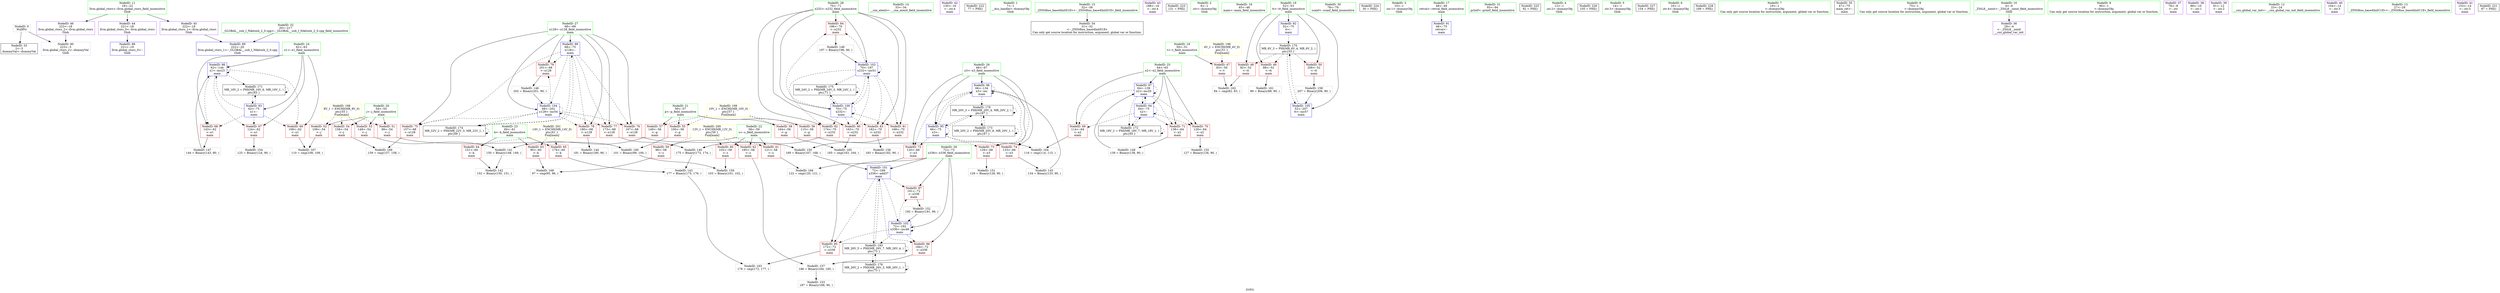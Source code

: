 digraph "SVFG" {
	label="SVFG";

	Node0x55a63dba5360 [shape=record,color=grey,label="{NodeID: 0\nNullPtr}"];
	Node0x55a63dba5360 -> Node0x55a63dbbff70[style=solid];
	Node0x55a63dba5360 -> Node0x55a63dbc3e70[style=solid];
	Node0x55a63dbc0ca0 [shape=record,color=blue,label="{NodeID: 97\n64\<--139\nx2\<--inc20\nmain\n}"];
	Node0x55a63dbc0ca0 -> Node0x55a63dbc2d00[style=dashed];
	Node0x55a63dbc0ca0 -> Node0x55a63dbc2dd0[style=dashed];
	Node0x55a63dbc0ca0 -> Node0x55a63dbc2ea0[style=dashed];
	Node0x55a63dbc0ca0 -> Node0x55a63dbc41e0[style=dashed];
	Node0x55a63dbc0ca0 -> Node0x55a63dbc0ca0[style=dashed];
	Node0x55a63dbc0ca0 -> Node0x55a63dbd0500[style=dashed];
	Node0x55a63dba6d60 [shape=record,color=green,label="{NodeID: 14\n33\<--34\n__cxa_atexit\<--__cxa_atexit_field_insensitive\n}"];
	Node0x55a63dbbfbe0 [shape=record,color=green,label="{NodeID: 28\n70\<--71\nx232\<--x232_field_insensitive\nmain\n}"];
	Node0x55a63dbbfbe0 -> Node0x55a63dbc35f0[style=solid];
	Node0x55a63dbbfbe0 -> Node0x55a63dbc36c0[style=solid];
	Node0x55a63dbbfbe0 -> Node0x55a63dbc3790[style=solid];
	Node0x55a63dbbfbe0 -> Node0x55a63dbc3860[style=solid];
	Node0x55a63dbbfbe0 -> Node0x55a63dbc3930[style=solid];
	Node0x55a63dbbfbe0 -> Node0x55a63dbc0f10[style=solid];
	Node0x55a63dbbfbe0 -> Node0x55a63dbc1180[style=solid];
	Node0x55a63dbc06c0 [shape=record,color=purple,label="{NodeID: 42\n130\<--16\n\<--.str.4\nmain\n}"];
	Node0x55a63dbe5170 [shape=record,color=black,label="{NodeID: 222\n77 = PHI()\n}"];
	Node0x55a63dbc2270 [shape=record,color=red,label="{NodeID: 56\n115\<--56\n\<--p\nmain\n}"];
	Node0x55a63dbc2270 -> Node0x55a63dbc9930[style=solid];
	Node0x55a63dbc88b0 [shape=record,color=grey,label="{NodeID: 153\n187 = Binary(186, 90, )\n}"];
	Node0x55a63dbc2dd0 [shape=record,color=red,label="{NodeID: 70\n126\<--64\n\<--x2\nmain\n}"];
	Node0x55a63dbc2dd0 -> Node0x55a63dbc8bb0[style=solid];
	Node0x55a63dbc9db0 [shape=record,color=grey,label="{NodeID: 167\n110 = cmp(108, 109, )\n}"];
	Node0x55a63dbc3930 [shape=record,color=red,label="{NodeID: 84\n196\<--70\n\<--x232\nmain\n}"];
	Node0x55a63dbc3930 -> Node0x55a63dbc8130[style=solid];
	Node0x55a63dba4470 [shape=record,color=green,label="{NodeID: 1\n7\<--1\n__dso_handle\<--dummyObj\nGlob }"];
	Node0x55a63dbc0d70 [shape=record,color=blue,label="{NodeID: 98\n62\<--144\nx1\<--inc23\nmain\n}"];
	Node0x55a63dbc0d70 -> Node0x55a63dbc2a90[style=dashed];
	Node0x55a63dbc0d70 -> Node0x55a63dbc2b60[style=dashed];
	Node0x55a63dbc0d70 -> Node0x55a63dbc2c30[style=dashed];
	Node0x55a63dbc0d70 -> Node0x55a63dbc0d70[style=dashed];
	Node0x55a63dbc0d70 -> Node0x55a63dbd0000[style=dashed];
	Node0x55a63dba6e30 [shape=record,color=green,label="{NodeID: 15\n32\<--38\n_ZNSt8ios_base4InitD1Ev\<--_ZNSt8ios_base4InitD1Ev_field_insensitive\n}"];
	Node0x55a63dba6e30 -> Node0x55a63dbc0040[style=solid];
	Node0x55a63dbbfc70 [shape=record,color=green,label="{NodeID: 29\n72\<--73\nx336\<--x336_field_insensitive\nmain\n}"];
	Node0x55a63dbbfc70 -> Node0x55a63dbc3a00[style=solid];
	Node0x55a63dbbfc70 -> Node0x55a63dbc3ad0[style=solid];
	Node0x55a63dbbfc70 -> Node0x55a63dbc3ba0[style=solid];
	Node0x55a63dbbfc70 -> Node0x55a63dbc0fe0[style=solid];
	Node0x55a63dbbfc70 -> Node0x55a63dbc10b0[style=solid];
	Node0x55a63dbc0790 [shape=record,color=purple,label="{NodeID: 43\n188\<--16\n\<--.str.4\nmain\n}"];
	Node0x55a63dbe5270 [shape=record,color=black,label="{NodeID: 223\n131 = PHI()\n}"];
	Node0x55a63dbc1470 [shape=record,color=grey,label="{NodeID: 140\n175 = Binary(173, 174, )\n}"];
	Node0x55a63dbc1470 -> Node0x55a63dbc18f0[style=solid];
	Node0x55a63dbc2340 [shape=record,color=red,label="{NodeID: 57\n149\<--56\n\<--p\nmain\n}"];
	Node0x55a63dbc2340 -> Node0x55a63dbc15f0[style=solid];
	Node0x55a63dbc8a30 [shape=record,color=grey,label="{NodeID: 154\n125 = Binary(124, 90, )\n}"];
	Node0x55a63dbc2ea0 [shape=record,color=red,label="{NodeID: 71\n138\<--64\n\<--x2\nmain\n}"];
	Node0x55a63dbc2ea0 -> Node0x55a63dbc82b0[style=solid];
	Node0x55a63dbc9f30 [shape=record,color=grey,label="{NodeID: 168\n97 = cmp(95, 96, )\n}"];
	Node0x55a63dbc3a00 [shape=record,color=red,label="{NodeID: 85\n172\<--72\n\<--x336\nmain\n}"];
	Node0x55a63dbc3a00 -> Node0x55a63dbc97b0[style=solid];
	Node0x55a63dba56f0 [shape=record,color=green,label="{NodeID: 2\n8\<--1\n.str\<--dummyObj\nGlob }"];
	Node0x55a63dbc0e40 [shape=record,color=blue,label="{NodeID: 99\n68\<--75\nx128\<--\nmain\n}"];
	Node0x55a63dbc0e40 -> Node0x55a63dbc31e0[style=dashed];
	Node0x55a63dbc0e40 -> Node0x55a63dbc32b0[style=dashed];
	Node0x55a63dbc0e40 -> Node0x55a63dbc3380[style=dashed];
	Node0x55a63dbc0e40 -> Node0x55a63dbc3450[style=dashed];
	Node0x55a63dbc0e40 -> Node0x55a63dbc3520[style=dashed];
	Node0x55a63dbc0e40 -> Node0x55a63dbc1250[style=dashed];
	Node0x55a63dbc0e40 -> Node0x55a63dbd0f00[style=dashed];
	Node0x55a63dba6f00 [shape=record,color=green,label="{NodeID: 16\n45\<--46\nmain\<--main_field_insensitive\n}"];
	Node0x55a63dbd9320 [shape=record,color=yellow,style=double,label="{NodeID: 196\n4V_1 = ENCHI(MR_4V_0)\npts\{51 \}\nFun[main]}"];
	Node0x55a63dbd9320 -> Node0x55a63dbc0b00[style=dashed];
	Node0x55a63dbbfd00 [shape=record,color=green,label="{NodeID: 30\n78\<--79\nscanf\<--scanf_field_insensitive\n}"];
	Node0x55a63dbc0860 [shape=record,color=purple,label="{NodeID: 44\n221\<--18\nllvm.global_ctors_0\<--llvm.global_ctors\nGlob }"];
	Node0x55a63dbc0860 -> Node0x55a63dbc3c70[style=solid];
	Node0x55a63dbe5370 [shape=record,color=black,label="{NodeID: 224\n30 = PHI()\n}"];
	Node0x55a63dbc15f0 [shape=record,color=grey,label="{NodeID: 141\n150 = Binary(148, 149, )\n}"];
	Node0x55a63dbc15f0 -> Node0x55a63dbc1770[style=solid];
	Node0x55a63dbc2410 [shape=record,color=red,label="{NodeID: 58\n164\<--56\n\<--p\nmain\n}"];
	Node0x55a63dbc2410 -> Node0x55a63dbc9ab0[style=solid];
	Node0x55a63dbc8bb0 [shape=record,color=grey,label="{NodeID: 155\n127 = Binary(126, 90, )\n}"];
	Node0x55a63dbc2f70 [shape=record,color=red,label="{NodeID: 72\n120\<--66\n\<--x3\nmain\n}"];
	Node0x55a63dbc2f70 -> Node0x55a63dbc9c30[style=solid];
	Node0x55a63dbca0b0 [shape=record,color=grey,label="{NodeID: 169\n159 = cmp(157, 158, )\n}"];
	Node0x55a63dbc3ad0 [shape=record,color=red,label="{NodeID: 86\n184\<--72\n\<--x336\nmain\n}"];
	Node0x55a63dbc3ad0 -> Node0x55a63dbc8eb0[style=solid];
	Node0x55a63dba5600 [shape=record,color=green,label="{NodeID: 3\n10\<--1\n.str.1\<--dummyObj\nGlob }"];
	Node0x55a63dbc0f10 [shape=record,color=blue,label="{NodeID: 100\n70\<--75\nx232\<--\nmain\n}"];
	Node0x55a63dbc0f10 -> Node0x55a63dbc35f0[style=dashed];
	Node0x55a63dbc0f10 -> Node0x55a63dbc36c0[style=dashed];
	Node0x55a63dbc0f10 -> Node0x55a63dbc3790[style=dashed];
	Node0x55a63dbc0f10 -> Node0x55a63dbc3860[style=dashed];
	Node0x55a63dbc0f10 -> Node0x55a63dbc3930[style=dashed];
	Node0x55a63dbc0f10 -> Node0x55a63dbc0f10[style=dashed];
	Node0x55a63dbc0f10 -> Node0x55a63dbc1180[style=dashed];
	Node0x55a63dbc0f10 -> Node0x55a63dbd1400[style=dashed];
	Node0x55a63dba6050 [shape=record,color=green,label="{NodeID: 17\n48\<--49\nretval\<--retval_field_insensitive\nmain\n}"];
	Node0x55a63dba6050 -> Node0x55a63dbc3f70[style=solid];
	Node0x55a63dbbfdd0 [shape=record,color=green,label="{NodeID: 31\n93\<--94\nprintf\<--printf_field_insensitive\n}"];
	Node0x55a63dbc0930 [shape=record,color=purple,label="{NodeID: 45\n222\<--18\nllvm.global_ctors_1\<--llvm.global_ctors\nGlob }"];
	Node0x55a63dbc0930 -> Node0x55a63dbc3d70[style=solid];
	Node0x55a63dbe5470 [shape=record,color=black,label="{NodeID: 225\n92 = PHI()\n}"];
	Node0x55a63dbc1770 [shape=record,color=grey,label="{NodeID: 142\n152 = Binary(150, 151, )\n}"];
	Node0x55a63dbc24e0 [shape=record,color=red,label="{NodeID: 59\n96\<--58\n\<--s\nmain\n}"];
	Node0x55a63dbc24e0 -> Node0x55a63dbc9f30[style=solid];
	Node0x55a63dbc8d30 [shape=record,color=grey,label="{NodeID: 156\n183 = Binary(182, 90, )\n}"];
	Node0x55a63dbc3040 [shape=record,color=red,label="{NodeID: 73\n128\<--66\n\<--x3\nmain\n}"];
	Node0x55a63dbc3040 -> Node0x55a63dbc85b0[style=solid];
	Node0x55a63dbcfb00 [shape=record,color=black,label="{NodeID: 170\nMR_6V_3 = PHI(MR_6V_4, MR_6V_2, )\npts\{53 \}\n}"];
	Node0x55a63dbcfb00 -> Node0x55a63dbc1bf0[style=dashed];
	Node0x55a63dbcfb00 -> Node0x55a63dbc1cc0[style=dashed];
	Node0x55a63dbcfb00 -> Node0x55a63dbc1d90[style=dashed];
	Node0x55a63dbcfb00 -> Node0x55a63dbc1320[style=dashed];
	Node0x55a63dbc3ba0 [shape=record,color=red,label="{NodeID: 87\n191\<--72\n\<--x336\nmain\n}"];
	Node0x55a63dbc3ba0 -> Node0x55a63dbc8730[style=solid];
	Node0x55a63dba5f20 [shape=record,color=green,label="{NodeID: 4\n12\<--1\n.str.2\<--dummyObj\nGlob }"];
	Node0x55a63dbc0fe0 [shape=record,color=blue,label="{NodeID: 101\n72\<--169\nx336\<--add37\nmain\n}"];
	Node0x55a63dbc0fe0 -> Node0x55a63dbc3a00[style=dashed];
	Node0x55a63dbc0fe0 -> Node0x55a63dbc3ad0[style=dashed];
	Node0x55a63dbc0fe0 -> Node0x55a63dbc3ba0[style=dashed];
	Node0x55a63dbc0fe0 -> Node0x55a63dbc10b0[style=dashed];
	Node0x55a63dbc0fe0 -> Node0x55a63dbc4c90[style=dashed];
	Node0x55a63dba6120 [shape=record,color=green,label="{NodeID: 18\n50\<--51\nt\<--t_field_insensitive\nmain\n}"];
	Node0x55a63dba6120 -> Node0x55a63dbc0b00[style=solid];
	Node0x55a63dbd94e0 [shape=record,color=yellow,style=double,label="{NodeID: 198\n8V_1 = ENCHI(MR_8V_0)\npts\{55 \}\nFun[main]}"];
	Node0x55a63dbd94e0 -> Node0x55a63dbc1e60[style=dashed];
	Node0x55a63dbd94e0 -> Node0x55a63dbc1f30[style=dashed];
	Node0x55a63dbd94e0 -> Node0x55a63dbc2000[style=dashed];
	Node0x55a63dbd94e0 -> Node0x55a63dbc20d0[style=dashed];
	Node0x55a63dbbfea0 [shape=record,color=green,label="{NodeID: 32\n20\<--217\n_GLOBAL__sub_I_Nikitosh_2_0.cpp\<--_GLOBAL__sub_I_Nikitosh_2_0.cpp_field_insensitive\n}"];
	Node0x55a63dbbfea0 -> Node0x55a63dbc3d70[style=solid];
	Node0x55a63dbc0a00 [shape=record,color=purple,label="{NodeID: 46\n223\<--18\nllvm.global_ctors_2\<--llvm.global_ctors\nGlob }"];
	Node0x55a63dbc0a00 -> Node0x55a63dbc3e70[style=solid];
	Node0x55a63dbe5570 [shape=record,color=black,label="{NodeID: 226\n105 = PHI()\n}"];
	Node0x55a63dbc18f0 [shape=record,color=grey,label="{NodeID: 143\n177 = Binary(175, 176, )\n}"];
	Node0x55a63dbc18f0 -> Node0x55a63dbc97b0[style=solid];
	Node0x55a63dbc25b0 [shape=record,color=red,label="{NodeID: 60\n102\<--58\n\<--s\nmain\n}"];
	Node0x55a63dbc25b0 -> Node0x55a63dbc91b0[style=solid];
	Node0x55a63dbc8eb0 [shape=record,color=grey,label="{NodeID: 157\n186 = Binary(184, 185, )\n}"];
	Node0x55a63dbc8eb0 -> Node0x55a63dbc88b0[style=solid];
	Node0x55a63dbc3110 [shape=record,color=red,label="{NodeID: 74\n133\<--66\n\<--x3\nmain\n}"];
	Node0x55a63dbc3110 -> Node0x55a63dbc7cb0[style=solid];
	Node0x55a63dbd0000 [shape=record,color=black,label="{NodeID: 171\nMR_16V_2 = PHI(MR_16V_6, MR_16V_1, )\npts\{63 \}\n}"];
	Node0x55a63dbd0000 -> Node0x55a63dbc4110[style=dashed];
	Node0x55a63dbd0000 -> Node0x55a63dbd0000[style=dashed];
	Node0x55a63dbc3c70 [shape=record,color=blue,label="{NodeID: 88\n221\<--19\nllvm.global_ctors_0\<--\nGlob }"];
	Node0x55a63dba5960 [shape=record,color=green,label="{NodeID: 5\n14\<--1\n.str.3\<--dummyObj\nGlob }"];
	Node0x55a63dbc10b0 [shape=record,color=blue,label="{NodeID: 102\n72\<--192\nx336\<--inc48\nmain\n}"];
	Node0x55a63dbc10b0 -> Node0x55a63dbc3a00[style=dashed];
	Node0x55a63dbc10b0 -> Node0x55a63dbc3ad0[style=dashed];
	Node0x55a63dbc10b0 -> Node0x55a63dbc3ba0[style=dashed];
	Node0x55a63dbc10b0 -> Node0x55a63dbc10b0[style=dashed];
	Node0x55a63dbc10b0 -> Node0x55a63dbc4c90[style=dashed];
	Node0x55a63dba61f0 [shape=record,color=green,label="{NodeID: 19\n52\<--53\ntt\<--tt_field_insensitive\nmain\n}"];
	Node0x55a63dba61f0 -> Node0x55a63dbc1bf0[style=solid];
	Node0x55a63dba61f0 -> Node0x55a63dbc1cc0[style=solid];
	Node0x55a63dba61f0 -> Node0x55a63dbc1d90[style=solid];
	Node0x55a63dba61f0 -> Node0x55a63dbc4040[style=solid];
	Node0x55a63dba61f0 -> Node0x55a63dbc1320[style=solid];
	Node0x55a63dbd95c0 [shape=record,color=yellow,style=double,label="{NodeID: 199\n10V_1 = ENCHI(MR_10V_0)\npts\{57 \}\nFun[main]}"];
	Node0x55a63dbd95c0 -> Node0x55a63dbc21a0[style=dashed];
	Node0x55a63dbd95c0 -> Node0x55a63dbc2270[style=dashed];
	Node0x55a63dbd95c0 -> Node0x55a63dbc2340[style=dashed];
	Node0x55a63dbd95c0 -> Node0x55a63dbc2410[style=dashed];
	Node0x55a63dbbff70 [shape=record,color=black,label="{NodeID: 33\n2\<--3\ndummyVal\<--dummyVal\n}"];
	Node0x55a63dbc0b00 [shape=record,color=red,label="{NodeID: 47\n83\<--50\n\<--t\nmain\n}"];
	Node0x55a63dbc0b00 -> Node0x55a63dbc9630[style=solid];
	Node0x55a63dbe5670 [shape=record,color=black,label="{NodeID: 227\n154 = PHI()\n}"];
	Node0x55a63dbc1a70 [shape=record,color=grey,label="{NodeID: 144\n181 = Binary(180, 90, )\n}"];
	Node0x55a63dbc2680 [shape=record,color=red,label="{NodeID: 61\n121\<--58\n\<--s\nmain\n}"];
	Node0x55a63dbc2680 -> Node0x55a63dbc9c30[style=solid];
	Node0x55a63dbc9030 [shape=record,color=grey,label="{NodeID: 158\n207 = Binary(206, 90, )\n}"];
	Node0x55a63dbc9030 -> Node0x55a63dbc1320[style=solid];
	Node0x55a63dbc31e0 [shape=record,color=red,label="{NodeID: 75\n157\<--68\n\<--x128\nmain\n}"];
	Node0x55a63dbc31e0 -> Node0x55a63dbca0b0[style=solid];
	Node0x55a63dbd0500 [shape=record,color=black,label="{NodeID: 172\nMR_18V_2 = PHI(MR_18V_7, MR_18V_1, )\npts\{65 \}\n}"];
	Node0x55a63dbd0500 -> Node0x55a63dbc41e0[style=dashed];
	Node0x55a63dbd0500 -> Node0x55a63dbd0500[style=dashed];
	Node0x55a63dbc3d70 [shape=record,color=blue,label="{NodeID: 89\n222\<--20\nllvm.global_ctors_1\<--_GLOBAL__sub_I_Nikitosh_2_0.cpp\nGlob }"];
	Node0x55a63dba57e0 [shape=record,color=green,label="{NodeID: 6\n16\<--1\n.str.4\<--dummyObj\nGlob }"];
	Node0x55a63dbc1180 [shape=record,color=blue,label="{NodeID: 103\n70\<--197\nx232\<--inc51\nmain\n}"];
	Node0x55a63dbc1180 -> Node0x55a63dbc35f0[style=dashed];
	Node0x55a63dbc1180 -> Node0x55a63dbc36c0[style=dashed];
	Node0x55a63dbc1180 -> Node0x55a63dbc3790[style=dashed];
	Node0x55a63dbc1180 -> Node0x55a63dbc3860[style=dashed];
	Node0x55a63dbc1180 -> Node0x55a63dbc3930[style=dashed];
	Node0x55a63dbc1180 -> Node0x55a63dbc0f10[style=dashed];
	Node0x55a63dbc1180 -> Node0x55a63dbc1180[style=dashed];
	Node0x55a63dbc1180 -> Node0x55a63dbd1400[style=dashed];
	Node0x55a63dba62c0 [shape=record,color=green,label="{NodeID: 20\n54\<--55\nj\<--j_field_insensitive\nmain\n}"];
	Node0x55a63dba62c0 -> Node0x55a63dbc1e60[style=solid];
	Node0x55a63dba62c0 -> Node0x55a63dbc1f30[style=solid];
	Node0x55a63dba62c0 -> Node0x55a63dbc2000[style=solid];
	Node0x55a63dba62c0 -> Node0x55a63dbc20d0[style=solid];
	Node0x55a63dbd96a0 [shape=record,color=yellow,style=double,label="{NodeID: 200\n12V_1 = ENCHI(MR_12V_0)\npts\{59 \}\nFun[main]}"];
	Node0x55a63dbd96a0 -> Node0x55a63dbc24e0[style=dashed];
	Node0x55a63dbd96a0 -> Node0x55a63dbc25b0[style=dashed];
	Node0x55a63dbd96a0 -> Node0x55a63dbc2680[style=dashed];
	Node0x55a63dbd96a0 -> Node0x55a63dbc2750[style=dashed];
	Node0x55a63dbc0040 [shape=record,color=black,label="{NodeID: 34\n31\<--32\n\<--_ZNSt8ios_base4InitD1Ev\nCan only get source location for instruction, argument, global var or function.}"];
	Node0x55a63dbc1bf0 [shape=record,color=red,label="{NodeID: 48\n82\<--52\n\<--tt\nmain\n}"];
	Node0x55a63dbc1bf0 -> Node0x55a63dbc9630[style=solid];
	Node0x55a63dbe5770 [shape=record,color=black,label="{NodeID: 228\n189 = PHI()\n}"];
	Node0x55a63dbc7cb0 [shape=record,color=grey,label="{NodeID: 145\n134 = Binary(133, 90, )\n}"];
	Node0x55a63dbc7cb0 -> Node0x55a63dbc0bd0[style=solid];
	Node0x55a63dbc2750 [shape=record,color=red,label="{NodeID: 62\n185\<--58\n\<--s\nmain\n}"];
	Node0x55a63dbc2750 -> Node0x55a63dbc8eb0[style=solid];
	Node0x55a63dbc91b0 [shape=record,color=grey,label="{NodeID: 159\n103 = Binary(101, 102, )\n}"];
	Node0x55a63dbc32b0 [shape=record,color=red,label="{NodeID: 76\n167\<--68\n\<--x128\nmain\n}"];
	Node0x55a63dbc32b0 -> Node0x55a63dbc8430[style=solid];
	Node0x55a63dbd0a00 [shape=record,color=black,label="{NodeID: 173\nMR_20V_2 = PHI(MR_20V_8, MR_20V_1, )\npts\{67 \}\n}"];
	Node0x55a63dbd0a00 -> Node0x55a63dbd0a00[style=dashed];
	Node0x55a63dbd0a00 -> Node0x55a63dbd2800[style=dashed];
	Node0x55a63dbc3e70 [shape=record,color=blue, style = dotted,label="{NodeID: 90\n223\<--3\nllvm.global_ctors_2\<--dummyVal\nGlob }"];
	Node0x55a63dba5870 [shape=record,color=green,label="{NodeID: 7\n19\<--1\n\<--dummyObj\nCan only get source location for instruction, argument, global var or function.}"];
	Node0x55a63dbc1250 [shape=record,color=blue,label="{NodeID: 104\n68\<--202\nx128\<--inc54\nmain\n}"];
	Node0x55a63dbc1250 -> Node0x55a63dbc31e0[style=dashed];
	Node0x55a63dbc1250 -> Node0x55a63dbc32b0[style=dashed];
	Node0x55a63dbc1250 -> Node0x55a63dbc3380[style=dashed];
	Node0x55a63dbc1250 -> Node0x55a63dbc3450[style=dashed];
	Node0x55a63dbc1250 -> Node0x55a63dbc3520[style=dashed];
	Node0x55a63dbc1250 -> Node0x55a63dbc1250[style=dashed];
	Node0x55a63dbc1250 -> Node0x55a63dbd0f00[style=dashed];
	Node0x55a63dba6390 [shape=record,color=green,label="{NodeID: 21\n56\<--57\np\<--p_field_insensitive\nmain\n}"];
	Node0x55a63dba6390 -> Node0x55a63dbc21a0[style=solid];
	Node0x55a63dba6390 -> Node0x55a63dbc2270[style=solid];
	Node0x55a63dba6390 -> Node0x55a63dbc2340[style=solid];
	Node0x55a63dba6390 -> Node0x55a63dbc2410[style=solid];
	Node0x55a63dbd9780 [shape=record,color=yellow,style=double,label="{NodeID: 201\n14V_1 = ENCHI(MR_14V_0)\npts\{61 \}\nFun[main]}"];
	Node0x55a63dbd9780 -> Node0x55a63dbc2820[style=dashed];
	Node0x55a63dbd9780 -> Node0x55a63dbc28f0[style=dashed];
	Node0x55a63dbd9780 -> Node0x55a63dbc29c0[style=dashed];
	Node0x55a63dbc0110 [shape=record,color=black,label="{NodeID: 35\n47\<--75\nmain_ret\<--\nmain\n}"];
	Node0x55a63dbc1cc0 [shape=record,color=red,label="{NodeID: 49\n88\<--52\n\<--tt\nmain\n}"];
	Node0x55a63dbc1cc0 -> Node0x55a63dbc94b0[style=solid];
	Node0x55a63dbc7e30 [shape=record,color=grey,label="{NodeID: 146\n202 = Binary(201, 90, )\n}"];
	Node0x55a63dbc7e30 -> Node0x55a63dbc1250[style=solid];
	Node0x55a63dbc2820 [shape=record,color=red,label="{NodeID: 63\n95\<--60\n\<--k\nmain\n}"];
	Node0x55a63dbc2820 -> Node0x55a63dbc9f30[style=solid];
	Node0x55a63dbc9330 [shape=record,color=grey,label="{NodeID: 160\n101 = Binary(99, 100, )\n}"];
	Node0x55a63dbc9330 -> Node0x55a63dbc91b0[style=solid];
	Node0x55a63dbc3380 [shape=record,color=red,label="{NodeID: 77\n173\<--68\n\<--x128\nmain\n}"];
	Node0x55a63dbc3380 -> Node0x55a63dbc1470[style=solid];
	Node0x55a63dbd0f00 [shape=record,color=black,label="{NodeID: 174\nMR_22V_2 = PHI(MR_22V_3, MR_22V_1, )\npts\{69 \}\n}"];
	Node0x55a63dbd0f00 -> Node0x55a63dbc0e40[style=dashed];
	Node0x55a63dbd0f00 -> Node0x55a63dbd0f00[style=dashed];
	Node0x55a63dbc3f70 [shape=record,color=blue,label="{NodeID: 91\n48\<--75\nretval\<--\nmain\n}"];
	Node0x55a63dba6900 [shape=record,color=green,label="{NodeID: 8\n75\<--1\n\<--dummyObj\nCan only get source location for instruction, argument, global var or function.}"];
	Node0x55a63dbc1320 [shape=record,color=blue,label="{NodeID: 105\n52\<--207\ntt\<--inc57\nmain\n}"];
	Node0x55a63dbc1320 -> Node0x55a63dbcfb00[style=dashed];
	Node0x55a63dba6460 [shape=record,color=green,label="{NodeID: 22\n58\<--59\ns\<--s_field_insensitive\nmain\n}"];
	Node0x55a63dba6460 -> Node0x55a63dbc24e0[style=solid];
	Node0x55a63dba6460 -> Node0x55a63dbc25b0[style=solid];
	Node0x55a63dba6460 -> Node0x55a63dbc2680[style=solid];
	Node0x55a63dba6460 -> Node0x55a63dbc2750[style=solid];
	Node0x55a63dbc01e0 [shape=record,color=purple,label="{NodeID: 36\n29\<--4\n\<--_ZStL8__ioinit\n__cxx_global_var_init\n}"];
	Node0x55a63dbc1d90 [shape=record,color=red,label="{NodeID: 50\n206\<--52\n\<--tt\nmain\n}"];
	Node0x55a63dbc1d90 -> Node0x55a63dbc9030[style=solid];
	Node0x55a63dbc7fb0 [shape=record,color=grey,label="{NodeID: 147\n144 = Binary(143, 90, )\n}"];
	Node0x55a63dbc7fb0 -> Node0x55a63dbc0d70[style=solid];
	Node0x55a63dbc28f0 [shape=record,color=red,label="{NodeID: 64\n151\<--60\n\<--k\nmain\n}"];
	Node0x55a63dbc28f0 -> Node0x55a63dbc1770[style=solid];
	Node0x55a63dbc94b0 [shape=record,color=grey,label="{NodeID: 161\n89 = Binary(88, 90, )\n}"];
	Node0x55a63dbc3450 [shape=record,color=red,label="{NodeID: 78\n180\<--68\n\<--x128\nmain\n}"];
	Node0x55a63dbc3450 -> Node0x55a63dbc1a70[style=solid];
	Node0x55a63dbd1400 [shape=record,color=black,label="{NodeID: 175\nMR_24V_2 = PHI(MR_24V_3, MR_24V_1, )\npts\{71 \}\n}"];
	Node0x55a63dbd1400 -> Node0x55a63dbc0f10[style=dashed];
	Node0x55a63dbd1400 -> Node0x55a63dbd1400[style=dashed];
	Node0x55a63dbc4040 [shape=record,color=blue,label="{NodeID: 92\n52\<--75\ntt\<--\nmain\n}"];
	Node0x55a63dbc4040 -> Node0x55a63dbcfb00[style=dashed];
	Node0x55a63dba6990 [shape=record,color=green,label="{NodeID: 9\n90\<--1\n\<--dummyObj\nCan only get source location for instruction, argument, global var or function.}"];
	Node0x55a63dba6530 [shape=record,color=green,label="{NodeID: 23\n60\<--61\nk\<--k_field_insensitive\nmain\n}"];
	Node0x55a63dba6530 -> Node0x55a63dbc2820[style=solid];
	Node0x55a63dba6530 -> Node0x55a63dbc28f0[style=solid];
	Node0x55a63dba6530 -> Node0x55a63dbc29c0[style=solid];
	Node0x55a63dbc02b0 [shape=record,color=purple,label="{NodeID: 37\n76\<--8\n\<--.str\nmain\n}"];
	Node0x55a63dbc1e60 [shape=record,color=red,label="{NodeID: 51\n99\<--54\n\<--j\nmain\n}"];
	Node0x55a63dbc1e60 -> Node0x55a63dbc9330[style=solid];
	Node0x55a63dbc8130 [shape=record,color=grey,label="{NodeID: 148\n197 = Binary(196, 90, )\n}"];
	Node0x55a63dbc8130 -> Node0x55a63dbc1180[style=solid];
	Node0x55a63dbc29c0 [shape=record,color=red,label="{NodeID: 65\n176\<--60\n\<--k\nmain\n}"];
	Node0x55a63dbc29c0 -> Node0x55a63dbc18f0[style=solid];
	Node0x55a63dbc9630 [shape=record,color=grey,label="{NodeID: 162\n84 = cmp(82, 83, )\n}"];
	Node0x55a63dbc3520 [shape=record,color=red,label="{NodeID: 79\n201\<--68\n\<--x128\nmain\n}"];
	Node0x55a63dbc3520 -> Node0x55a63dbc7e30[style=solid];
	Node0x55a63dbd1900 [shape=record,color=black,label="{NodeID: 176\nMR_26V_2 = PHI(MR_26V_3, MR_26V_1, )\npts\{73 \}\n}"];
	Node0x55a63dbd1900 -> Node0x55a63dbd1900[style=dashed];
	Node0x55a63dbd1900 -> Node0x55a63dbc4c90[style=dashed];
	Node0x55a63dbc4110 [shape=record,color=blue,label="{NodeID: 93\n62\<--75\nx1\<--\nmain\n}"];
	Node0x55a63dbc4110 -> Node0x55a63dbc2a90[style=dashed];
	Node0x55a63dbc4110 -> Node0x55a63dbc2b60[style=dashed];
	Node0x55a63dbc4110 -> Node0x55a63dbc2c30[style=dashed];
	Node0x55a63dbc4110 -> Node0x55a63dbc0d70[style=dashed];
	Node0x55a63dbc4110 -> Node0x55a63dbd0000[style=dashed];
	Node0x55a63dba6a20 [shape=record,color=green,label="{NodeID: 10\n4\<--6\n_ZStL8__ioinit\<--_ZStL8__ioinit_field_insensitive\nGlob }"];
	Node0x55a63dba6a20 -> Node0x55a63dbc01e0[style=solid];
	Node0x55a63dba6600 [shape=record,color=green,label="{NodeID: 24\n62\<--63\nx1\<--x1_field_insensitive\nmain\n}"];
	Node0x55a63dba6600 -> Node0x55a63dbc2a90[style=solid];
	Node0x55a63dba6600 -> Node0x55a63dbc2b60[style=solid];
	Node0x55a63dba6600 -> Node0x55a63dbc2c30[style=solid];
	Node0x55a63dba6600 -> Node0x55a63dbc4110[style=solid];
	Node0x55a63dba6600 -> Node0x55a63dbc0d70[style=solid];
	Node0x55a63dbc0380 [shape=record,color=purple,label="{NodeID: 38\n86\<--10\n\<--.str.1\nmain\n}"];
	Node0x55a63dbc1f30 [shape=record,color=red,label="{NodeID: 52\n109\<--54\n\<--j\nmain\n}"];
	Node0x55a63dbc1f30 -> Node0x55a63dbc9db0[style=solid];
	Node0x55a63dbc82b0 [shape=record,color=grey,label="{NodeID: 149\n139 = Binary(138, 90, )\n}"];
	Node0x55a63dbc82b0 -> Node0x55a63dbc0ca0[style=solid];
	Node0x55a63dbc2a90 [shape=record,color=red,label="{NodeID: 66\n108\<--62\n\<--x1\nmain\n}"];
	Node0x55a63dbc2a90 -> Node0x55a63dbc9db0[style=solid];
	Node0x55a63dbc97b0 [shape=record,color=grey,label="{NodeID: 163\n178 = cmp(172, 177, )\n}"];
	Node0x55a63dbc35f0 [shape=record,color=red,label="{NodeID: 80\n163\<--70\n\<--x232\nmain\n}"];
	Node0x55a63dbc35f0 -> Node0x55a63dbc9ab0[style=solid];
	Node0x55a63dbc41e0 [shape=record,color=blue,label="{NodeID: 94\n64\<--75\nx2\<--\nmain\n}"];
	Node0x55a63dbc41e0 -> Node0x55a63dbc2d00[style=dashed];
	Node0x55a63dbc41e0 -> Node0x55a63dbc2dd0[style=dashed];
	Node0x55a63dbc41e0 -> Node0x55a63dbc2ea0[style=dashed];
	Node0x55a63dbc41e0 -> Node0x55a63dbc41e0[style=dashed];
	Node0x55a63dbc41e0 -> Node0x55a63dbc0ca0[style=dashed];
	Node0x55a63dbc41e0 -> Node0x55a63dbd0500[style=dashed];
	Node0x55a63dba6af0 [shape=record,color=green,label="{NodeID: 11\n18\<--22\nllvm.global_ctors\<--llvm.global_ctors_field_insensitive\nGlob }"];
	Node0x55a63dba6af0 -> Node0x55a63dbc0860[style=solid];
	Node0x55a63dba6af0 -> Node0x55a63dbc0930[style=solid];
	Node0x55a63dba6af0 -> Node0x55a63dbc0a00[style=solid];
	Node0x55a63dba66d0 [shape=record,color=green,label="{NodeID: 25\n64\<--65\nx2\<--x2_field_insensitive\nmain\n}"];
	Node0x55a63dba66d0 -> Node0x55a63dbc2d00[style=solid];
	Node0x55a63dba66d0 -> Node0x55a63dbc2dd0[style=solid];
	Node0x55a63dba66d0 -> Node0x55a63dbc2ea0[style=solid];
	Node0x55a63dba66d0 -> Node0x55a63dbc41e0[style=solid];
	Node0x55a63dba66d0 -> Node0x55a63dbc0ca0[style=solid];
	Node0x55a63dbc0450 [shape=record,color=purple,label="{NodeID: 39\n91\<--12\n\<--.str.2\nmain\n}"];
	Node0x55a63dbc2000 [shape=record,color=red,label="{NodeID: 53\n148\<--54\n\<--j\nmain\n}"];
	Node0x55a63dbc2000 -> Node0x55a63dbc15f0[style=solid];
	Node0x55a63dbc8430 [shape=record,color=grey,label="{NodeID: 150\n169 = Binary(167, 168, )\n}"];
	Node0x55a63dbc8430 -> Node0x55a63dbc0fe0[style=solid];
	Node0x55a63dbc2b60 [shape=record,color=red,label="{NodeID: 67\n124\<--62\n\<--x1\nmain\n}"];
	Node0x55a63dbc2b60 -> Node0x55a63dbc8a30[style=solid];
	Node0x55a63dbc9930 [shape=record,color=grey,label="{NodeID: 164\n116 = cmp(114, 115, )\n}"];
	Node0x55a63dbc36c0 [shape=record,color=red,label="{NodeID: 81\n168\<--70\n\<--x232\nmain\n}"];
	Node0x55a63dbc36c0 -> Node0x55a63dbc8430[style=solid];
	Node0x55a63dbc42b0 [shape=record,color=blue,label="{NodeID: 95\n66\<--75\nx3\<--\nmain\n}"];
	Node0x55a63dbc42b0 -> Node0x55a63dbc2f70[style=dashed];
	Node0x55a63dbc42b0 -> Node0x55a63dbc3040[style=dashed];
	Node0x55a63dbc42b0 -> Node0x55a63dbc3110[style=dashed];
	Node0x55a63dbc42b0 -> Node0x55a63dbc42b0[style=dashed];
	Node0x55a63dbc42b0 -> Node0x55a63dbc0bd0[style=dashed];
	Node0x55a63dbc42b0 -> Node0x55a63dbd2800[style=dashed];
	Node0x55a63dba6bc0 [shape=record,color=green,label="{NodeID: 12\n23\<--24\n__cxx_global_var_init\<--__cxx_global_var_init_field_insensitive\n}"];
	Node0x55a63dba67a0 [shape=record,color=green,label="{NodeID: 26\n66\<--67\nx3\<--x3_field_insensitive\nmain\n}"];
	Node0x55a63dba67a0 -> Node0x55a63dbc2f70[style=solid];
	Node0x55a63dba67a0 -> Node0x55a63dbc3040[style=solid];
	Node0x55a63dba67a0 -> Node0x55a63dbc3110[style=solid];
	Node0x55a63dba67a0 -> Node0x55a63dbc42b0[style=solid];
	Node0x55a63dba67a0 -> Node0x55a63dbc0bd0[style=solid];
	Node0x55a63dbc0520 [shape=record,color=purple,label="{NodeID: 40\n104\<--14\n\<--.str.3\nmain\n}"];
	Node0x55a63dbc20d0 [shape=record,color=red,label="{NodeID: 54\n158\<--54\n\<--j\nmain\n}"];
	Node0x55a63dbc20d0 -> Node0x55a63dbca0b0[style=solid];
	Node0x55a63dbc85b0 [shape=record,color=grey,label="{NodeID: 151\n129 = Binary(128, 90, )\n}"];
	Node0x55a63dbc2c30 [shape=record,color=red,label="{NodeID: 68\n143\<--62\n\<--x1\nmain\n}"];
	Node0x55a63dbc2c30 -> Node0x55a63dbc7fb0[style=solid];
	Node0x55a63dbc9ab0 [shape=record,color=grey,label="{NodeID: 165\n165 = cmp(163, 164, )\n}"];
	Node0x55a63dbc3790 [shape=record,color=red,label="{NodeID: 82\n174\<--70\n\<--x232\nmain\n}"];
	Node0x55a63dbc3790 -> Node0x55a63dbc1470[style=solid];
	Node0x55a63dbd2800 [shape=record,color=black,label="{NodeID: 179\nMR_20V_3 = PHI(MR_20V_4, MR_20V_2, )\npts\{67 \}\n}"];
	Node0x55a63dbd2800 -> Node0x55a63dbc42b0[style=dashed];
	Node0x55a63dbd2800 -> Node0x55a63dbd0a00[style=dashed];
	Node0x55a63dbd2800 -> Node0x55a63dbd2800[style=dashed];
	Node0x55a63dbc0bd0 [shape=record,color=blue,label="{NodeID: 96\n66\<--134\nx3\<--inc\nmain\n}"];
	Node0x55a63dbc0bd0 -> Node0x55a63dbc2f70[style=dashed];
	Node0x55a63dbc0bd0 -> Node0x55a63dbc3040[style=dashed];
	Node0x55a63dbc0bd0 -> Node0x55a63dbc3110[style=dashed];
	Node0x55a63dbc0bd0 -> Node0x55a63dbc42b0[style=dashed];
	Node0x55a63dbc0bd0 -> Node0x55a63dbc0bd0[style=dashed];
	Node0x55a63dbc0bd0 -> Node0x55a63dbd2800[style=dashed];
	Node0x55a63dba6c90 [shape=record,color=green,label="{NodeID: 13\n27\<--28\n_ZNSt8ios_base4InitC1Ev\<--_ZNSt8ios_base4InitC1Ev_field_insensitive\n}"];
	Node0x55a63dbc4c90 [shape=record,color=black,label="{NodeID: 193\nMR_26V_5 = PHI(MR_26V_7, MR_26V_4, )\npts\{73 \}\n}"];
	Node0x55a63dbc4c90 -> Node0x55a63dbc0fe0[style=dashed];
	Node0x55a63dbc4c90 -> Node0x55a63dbd1900[style=dashed];
	Node0x55a63dbc4c90 -> Node0x55a63dbc4c90[style=dashed];
	Node0x55a63dbbfb50 [shape=record,color=green,label="{NodeID: 27\n68\<--69\nx128\<--x128_field_insensitive\nmain\n}"];
	Node0x55a63dbbfb50 -> Node0x55a63dbc31e0[style=solid];
	Node0x55a63dbbfb50 -> Node0x55a63dbc32b0[style=solid];
	Node0x55a63dbbfb50 -> Node0x55a63dbc3380[style=solid];
	Node0x55a63dbbfb50 -> Node0x55a63dbc3450[style=solid];
	Node0x55a63dbbfb50 -> Node0x55a63dbc3520[style=solid];
	Node0x55a63dbbfb50 -> Node0x55a63dbc0e40[style=solid];
	Node0x55a63dbbfb50 -> Node0x55a63dbc1250[style=solid];
	Node0x55a63dbc05f0 [shape=record,color=purple,label="{NodeID: 41\n153\<--14\n\<--.str.3\nmain\n}"];
	Node0x55a63dbe5070 [shape=record,color=black,label="{NodeID: 221\n87 = PHI()\n}"];
	Node0x55a63dbc21a0 [shape=record,color=red,label="{NodeID: 55\n100\<--56\n\<--p\nmain\n}"];
	Node0x55a63dbc21a0 -> Node0x55a63dbc9330[style=solid];
	Node0x55a63dbc8730 [shape=record,color=grey,label="{NodeID: 152\n192 = Binary(191, 90, )\n}"];
	Node0x55a63dbc8730 -> Node0x55a63dbc10b0[style=solid];
	Node0x55a63dbc2d00 [shape=record,color=red,label="{NodeID: 69\n114\<--64\n\<--x2\nmain\n}"];
	Node0x55a63dbc2d00 -> Node0x55a63dbc9930[style=solid];
	Node0x55a63dbc9c30 [shape=record,color=grey,label="{NodeID: 166\n122 = cmp(120, 121, )\n}"];
	Node0x55a63dbc3860 [shape=record,color=red,label="{NodeID: 83\n182\<--70\n\<--x232\nmain\n}"];
	Node0x55a63dbc3860 -> Node0x55a63dbc8d30[style=solid];
}
